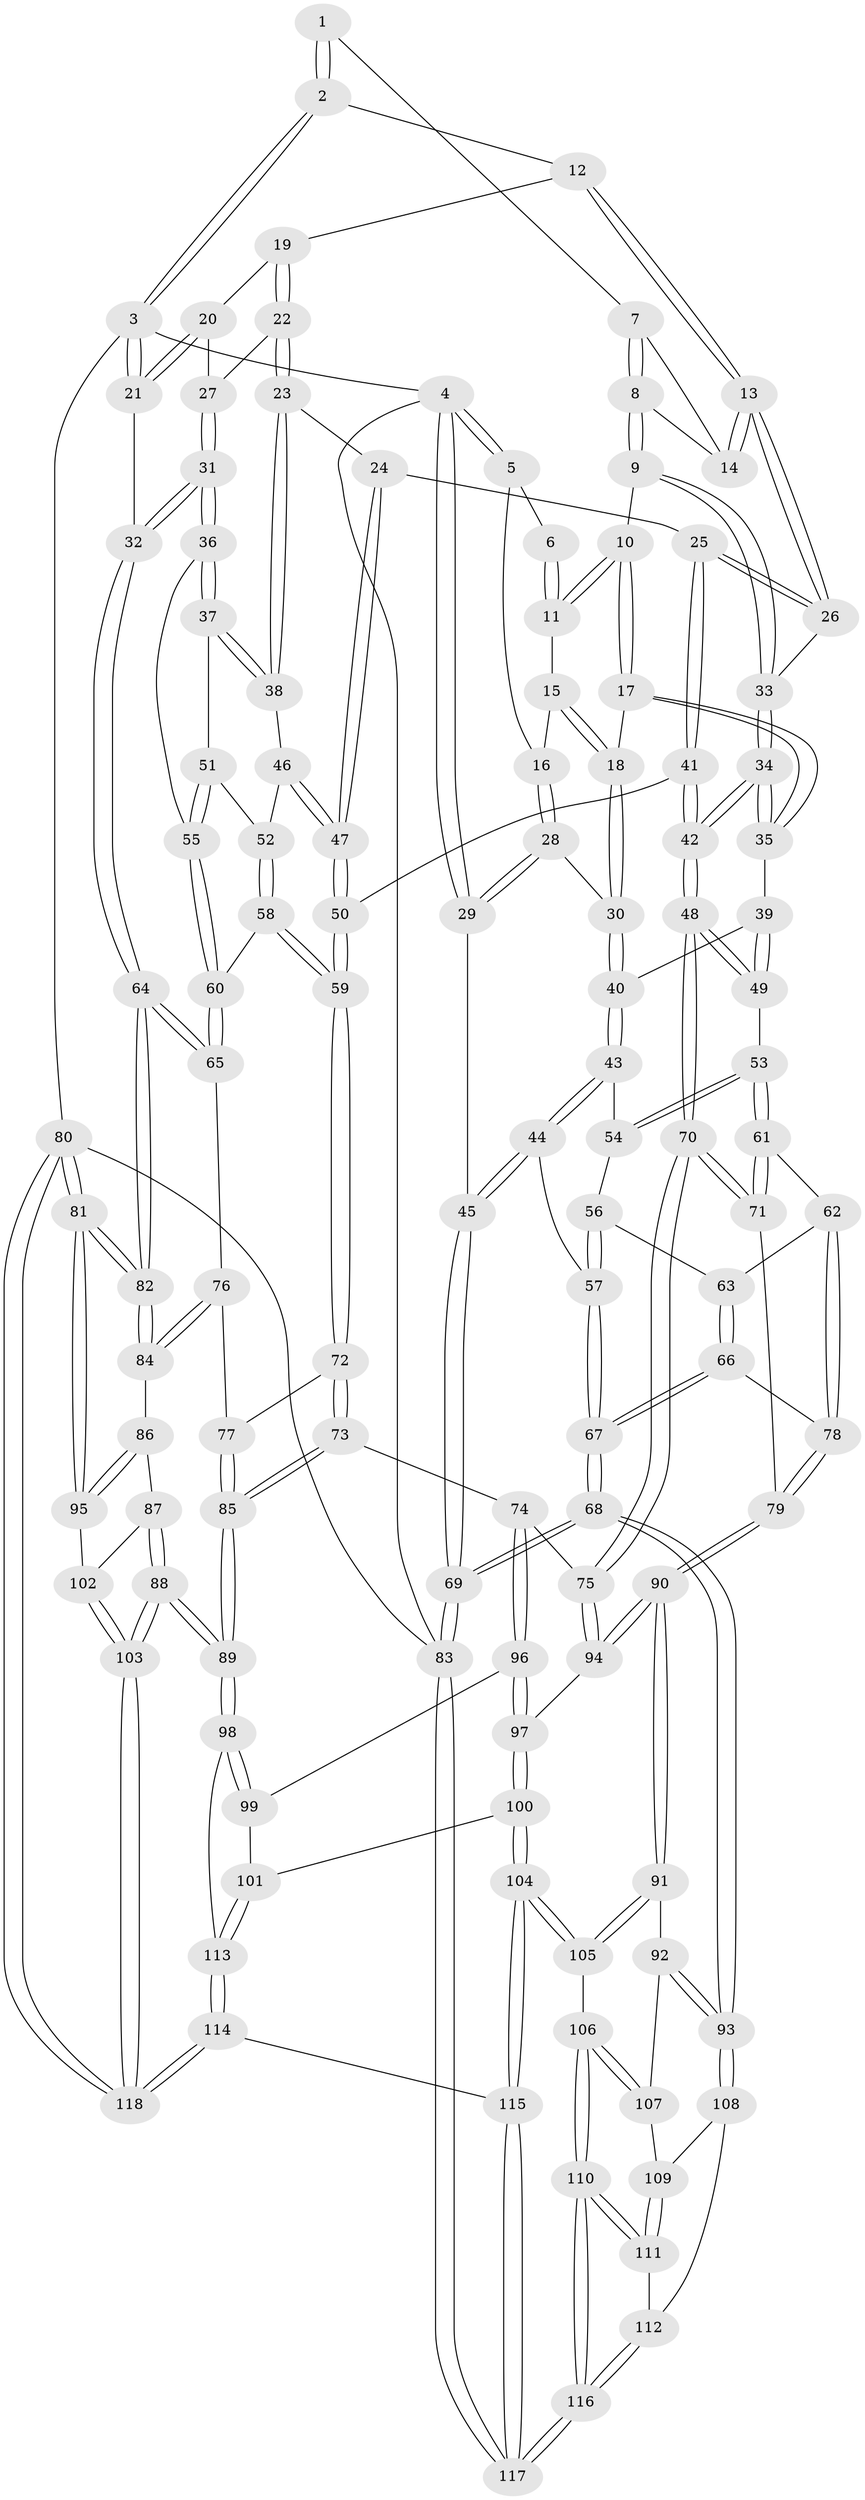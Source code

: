 // coarse degree distribution, {2: 0.06382978723404255, 3: 0.1702127659574468, 5: 0.2553191489361702, 4: 0.3191489361702128, 6: 0.14893617021276595, 7: 0.0425531914893617}
// Generated by graph-tools (version 1.1) at 2025/05/03/04/25 22:05:11]
// undirected, 118 vertices, 292 edges
graph export_dot {
graph [start="1"]
  node [color=gray90,style=filled];
  1 [pos="+0.6363530455573249+0"];
  2 [pos="+0.7605579757021217+0"];
  3 [pos="+1+0"];
  4 [pos="+0+0"];
  5 [pos="+0+0"];
  6 [pos="+0.3063170114203513+0"];
  7 [pos="+0.5976864544066752+0"];
  8 [pos="+0.49979679197921584+0.1103363062293308"];
  9 [pos="+0.482860255207709+0.1273479240077995"];
  10 [pos="+0.3585850171650554+0.061274973763434805"];
  11 [pos="+0.30770993207573827+0"];
  12 [pos="+0.7910741712330367+0.015387678968885298"];
  13 [pos="+0.6876063685213987+0.15678562144057184"];
  14 [pos="+0.6311097484689064+0.10820433652487875"];
  15 [pos="+0.2592533384928803+0.0020520012313333677"];
  16 [pos="+0.1284893545147775+0.09561705622366445"];
  17 [pos="+0.2987894233557243+0.18648586043963936"];
  18 [pos="+0.21067432246335208+0.1771671086652567"];
  19 [pos="+0.8033832596058296+0.03050828118327196"];
  20 [pos="+0.9341682510013725+0.08459269989207979"];
  21 [pos="+1+0"];
  22 [pos="+0.8546888488350101+0.17854555907044856"];
  23 [pos="+0.8449353554984164+0.2603787438792152"];
  24 [pos="+0.8088501433805426+0.2648051910628033"];
  25 [pos="+0.7123511854394199+0.2651651747181626"];
  26 [pos="+0.686576670563237+0.16628051464785493"];
  27 [pos="+0.9410837587799086+0.13452578251226874"];
  28 [pos="+0.10676212156810964+0.16979924332892746"];
  29 [pos="+0+0.16248533048961497"];
  30 [pos="+0.1334662105843805+0.19353744110024781"];
  31 [pos="+1+0.2964646293143316"];
  32 [pos="+1+0.29652650606128117"];
  33 [pos="+0.4931453650809142+0.181226334188349"];
  34 [pos="+0.4766556211385983+0.3101627315160882"];
  35 [pos="+0.3275501972727301+0.2504684362852778"];
  36 [pos="+1+0.3109758401699303"];
  37 [pos="+1+0.3099490834186212"];
  38 [pos="+0.8727185264278388+0.2775077250960746"];
  39 [pos="+0.2573312915727613+0.31067531933442977"];
  40 [pos="+0.1549535582934737+0.3157253284732717"];
  41 [pos="+0.6112191003690548+0.37888589531866335"];
  42 [pos="+0.5244166400453667+0.4107989371530365"];
  43 [pos="+0.13489054575120873+0.35382762458093014"];
  44 [pos="+0+0.3639134353995115"];
  45 [pos="+0+0.3441774056095012"];
  46 [pos="+0.8516094677509389+0.3566154488541038"];
  47 [pos="+0.7866510139148304+0.4469950146903839"];
  48 [pos="+0.5048340124042924+0.4545290684414542"];
  49 [pos="+0.32044723686121396+0.4373085798195268"];
  50 [pos="+0.7807811853985117+0.4589710519841955"];
  51 [pos="+0.8904448294569844+0.4281889729805168"];
  52 [pos="+0.8769980613043812+0.4340332417919497"];
  53 [pos="+0.2713622518315898+0.45548377438713517"];
  54 [pos="+0.13960584339975335+0.3673926429907053"];
  55 [pos="+0.9434506202033144+0.47045469503174014"];
  56 [pos="+0.1278070795006195+0.44288366507377674"];
  57 [pos="+0.07733847318091863+0.48779641836836235"];
  58 [pos="+0.8499867654957933+0.46265805973140456"];
  59 [pos="+0.7963056779115286+0.4774041365089794"];
  60 [pos="+0.9302679261232752+0.5061348853209228"];
  61 [pos="+0.2536239651894368+0.48289044980017354"];
  62 [pos="+0.19583374989867425+0.5245458221940116"];
  63 [pos="+0.15235004009376338+0.477771239521176"];
  64 [pos="+1+0.565029922398059"];
  65 [pos="+0.9461535235678827+0.5564737438413304"];
  66 [pos="+0.056679696520907215+0.6001687334766587"];
  67 [pos="+0.016547761344033178+0.6090475758228009"];
  68 [pos="+0+0.7071908378071721"];
  69 [pos="+0+0.7066757281902722"];
  70 [pos="+0.5075887270870202+0.5295817094477294"];
  71 [pos="+0.29692895514500334+0.5870852414239099"];
  72 [pos="+0.7976655192262134+0.5597064283299164"];
  73 [pos="+0.5605504846136473+0.5921799441410092"];
  74 [pos="+0.5298227277707797+0.5768348608322579"];
  75 [pos="+0.5170140211057079+0.5611563513869867"];
  76 [pos="+0.885321659365813+0.6042418314123769"];
  77 [pos="+0.8309125640241797+0.6060907336431423"];
  78 [pos="+0.17886986260013776+0.579259651079575"];
  79 [pos="+0.24133683466391945+0.6374892092262247"];
  80 [pos="+1+1"];
  81 [pos="+1+0.7228044360181188"];
  82 [pos="+1+0.5830229313652249"];
  83 [pos="+0+1"];
  84 [pos="+0.9285819347848466+0.6620604246042087"];
  85 [pos="+0.7517709345306058+0.7823458263067972"];
  86 [pos="+0.9384960711682585+0.6976296295445384"];
  87 [pos="+0.9072177284099425+0.7662682726733819"];
  88 [pos="+0.7849730503953586+0.8795435762565019"];
  89 [pos="+0.7702039199854817+0.8650450281724221"];
  90 [pos="+0.2546296908338492+0.7284542191296243"];
  91 [pos="+0.23469010529800843+0.744458479983811"];
  92 [pos="+0.1802272736645486+0.7540383135102979"];
  93 [pos="+0+0.7265828897592771"];
  94 [pos="+0.3294224177822437+0.7376492354210525"];
  95 [pos="+1+0.7239468016186854"];
  96 [pos="+0.5147421411667701+0.7401753604210484"];
  97 [pos="+0.3398446993862632+0.7521665316967808"];
  98 [pos="+0.6278707081234283+0.8707468761563137"];
  99 [pos="+0.5141119014018438+0.7475470772155732"];
  100 [pos="+0.4109323554754958+0.8523907314221083"];
  101 [pos="+0.41572288513116873+0.8517282424511137"];
  102 [pos="+0.9820180458704387+0.7635101269843416"];
  103 [pos="+0.9665991118196232+1"];
  104 [pos="+0.3271919839966955+0.9758389407896896"];
  105 [pos="+0.2559434883068415+0.9225788368750732"];
  106 [pos="+0.22411162828529457+0.9223273528376145"];
  107 [pos="+0.15975735646739214+0.87588247486587"];
  108 [pos="+0.02232872609744603+0.8404367091642317"];
  109 [pos="+0.0843271765561612+0.8870530222656656"];
  110 [pos="+0.12443736589562997+0.9754839765318403"];
  111 [pos="+0.10217783394532046+0.9295736101866341"];
  112 [pos="+0.04539812478111274+0.960097178953001"];
  113 [pos="+0.5458885999224864+0.9132069656981481"];
  114 [pos="+0.46842393386273506+1"];
  115 [pos="+0.3654898145962231+1"];
  116 [pos="+0.05212451999400859+1"];
  117 [pos="+0.0028435802595911104+1"];
  118 [pos="+1+1"];
  1 -- 2;
  1 -- 2;
  1 -- 7;
  2 -- 3;
  2 -- 3;
  2 -- 12;
  3 -- 4;
  3 -- 21;
  3 -- 21;
  3 -- 80;
  4 -- 5;
  4 -- 5;
  4 -- 29;
  4 -- 29;
  4 -- 83;
  5 -- 6;
  5 -- 16;
  6 -- 11;
  6 -- 11;
  7 -- 8;
  7 -- 8;
  7 -- 14;
  8 -- 9;
  8 -- 9;
  8 -- 14;
  9 -- 10;
  9 -- 33;
  9 -- 33;
  10 -- 11;
  10 -- 11;
  10 -- 17;
  10 -- 17;
  11 -- 15;
  12 -- 13;
  12 -- 13;
  12 -- 19;
  13 -- 14;
  13 -- 14;
  13 -- 26;
  13 -- 26;
  15 -- 16;
  15 -- 18;
  15 -- 18;
  16 -- 28;
  16 -- 28;
  17 -- 18;
  17 -- 35;
  17 -- 35;
  18 -- 30;
  18 -- 30;
  19 -- 20;
  19 -- 22;
  19 -- 22;
  20 -- 21;
  20 -- 21;
  20 -- 27;
  21 -- 32;
  22 -- 23;
  22 -- 23;
  22 -- 27;
  23 -- 24;
  23 -- 38;
  23 -- 38;
  24 -- 25;
  24 -- 47;
  24 -- 47;
  25 -- 26;
  25 -- 26;
  25 -- 41;
  25 -- 41;
  26 -- 33;
  27 -- 31;
  27 -- 31;
  28 -- 29;
  28 -- 29;
  28 -- 30;
  29 -- 45;
  30 -- 40;
  30 -- 40;
  31 -- 32;
  31 -- 32;
  31 -- 36;
  31 -- 36;
  32 -- 64;
  32 -- 64;
  33 -- 34;
  33 -- 34;
  34 -- 35;
  34 -- 35;
  34 -- 42;
  34 -- 42;
  35 -- 39;
  36 -- 37;
  36 -- 37;
  36 -- 55;
  37 -- 38;
  37 -- 38;
  37 -- 51;
  38 -- 46;
  39 -- 40;
  39 -- 49;
  39 -- 49;
  40 -- 43;
  40 -- 43;
  41 -- 42;
  41 -- 42;
  41 -- 50;
  42 -- 48;
  42 -- 48;
  43 -- 44;
  43 -- 44;
  43 -- 54;
  44 -- 45;
  44 -- 45;
  44 -- 57;
  45 -- 69;
  45 -- 69;
  46 -- 47;
  46 -- 47;
  46 -- 52;
  47 -- 50;
  47 -- 50;
  48 -- 49;
  48 -- 49;
  48 -- 70;
  48 -- 70;
  49 -- 53;
  50 -- 59;
  50 -- 59;
  51 -- 52;
  51 -- 55;
  51 -- 55;
  52 -- 58;
  52 -- 58;
  53 -- 54;
  53 -- 54;
  53 -- 61;
  53 -- 61;
  54 -- 56;
  55 -- 60;
  55 -- 60;
  56 -- 57;
  56 -- 57;
  56 -- 63;
  57 -- 67;
  57 -- 67;
  58 -- 59;
  58 -- 59;
  58 -- 60;
  59 -- 72;
  59 -- 72;
  60 -- 65;
  60 -- 65;
  61 -- 62;
  61 -- 71;
  61 -- 71;
  62 -- 63;
  62 -- 78;
  62 -- 78;
  63 -- 66;
  63 -- 66;
  64 -- 65;
  64 -- 65;
  64 -- 82;
  64 -- 82;
  65 -- 76;
  66 -- 67;
  66 -- 67;
  66 -- 78;
  67 -- 68;
  67 -- 68;
  68 -- 69;
  68 -- 69;
  68 -- 93;
  68 -- 93;
  69 -- 83;
  69 -- 83;
  70 -- 71;
  70 -- 71;
  70 -- 75;
  70 -- 75;
  71 -- 79;
  72 -- 73;
  72 -- 73;
  72 -- 77;
  73 -- 74;
  73 -- 85;
  73 -- 85;
  74 -- 75;
  74 -- 96;
  74 -- 96;
  75 -- 94;
  75 -- 94;
  76 -- 77;
  76 -- 84;
  76 -- 84;
  77 -- 85;
  77 -- 85;
  78 -- 79;
  78 -- 79;
  79 -- 90;
  79 -- 90;
  80 -- 81;
  80 -- 81;
  80 -- 118;
  80 -- 118;
  80 -- 83;
  81 -- 82;
  81 -- 82;
  81 -- 95;
  81 -- 95;
  82 -- 84;
  82 -- 84;
  83 -- 117;
  83 -- 117;
  84 -- 86;
  85 -- 89;
  85 -- 89;
  86 -- 87;
  86 -- 95;
  86 -- 95;
  87 -- 88;
  87 -- 88;
  87 -- 102;
  88 -- 89;
  88 -- 89;
  88 -- 103;
  88 -- 103;
  89 -- 98;
  89 -- 98;
  90 -- 91;
  90 -- 91;
  90 -- 94;
  90 -- 94;
  91 -- 92;
  91 -- 105;
  91 -- 105;
  92 -- 93;
  92 -- 93;
  92 -- 107;
  93 -- 108;
  93 -- 108;
  94 -- 97;
  95 -- 102;
  96 -- 97;
  96 -- 97;
  96 -- 99;
  97 -- 100;
  97 -- 100;
  98 -- 99;
  98 -- 99;
  98 -- 113;
  99 -- 101;
  100 -- 101;
  100 -- 104;
  100 -- 104;
  101 -- 113;
  101 -- 113;
  102 -- 103;
  102 -- 103;
  103 -- 118;
  103 -- 118;
  104 -- 105;
  104 -- 105;
  104 -- 115;
  104 -- 115;
  105 -- 106;
  106 -- 107;
  106 -- 107;
  106 -- 110;
  106 -- 110;
  107 -- 109;
  108 -- 109;
  108 -- 112;
  109 -- 111;
  109 -- 111;
  110 -- 111;
  110 -- 111;
  110 -- 116;
  110 -- 116;
  111 -- 112;
  112 -- 116;
  112 -- 116;
  113 -- 114;
  113 -- 114;
  114 -- 115;
  114 -- 118;
  114 -- 118;
  115 -- 117;
  115 -- 117;
  116 -- 117;
  116 -- 117;
}
